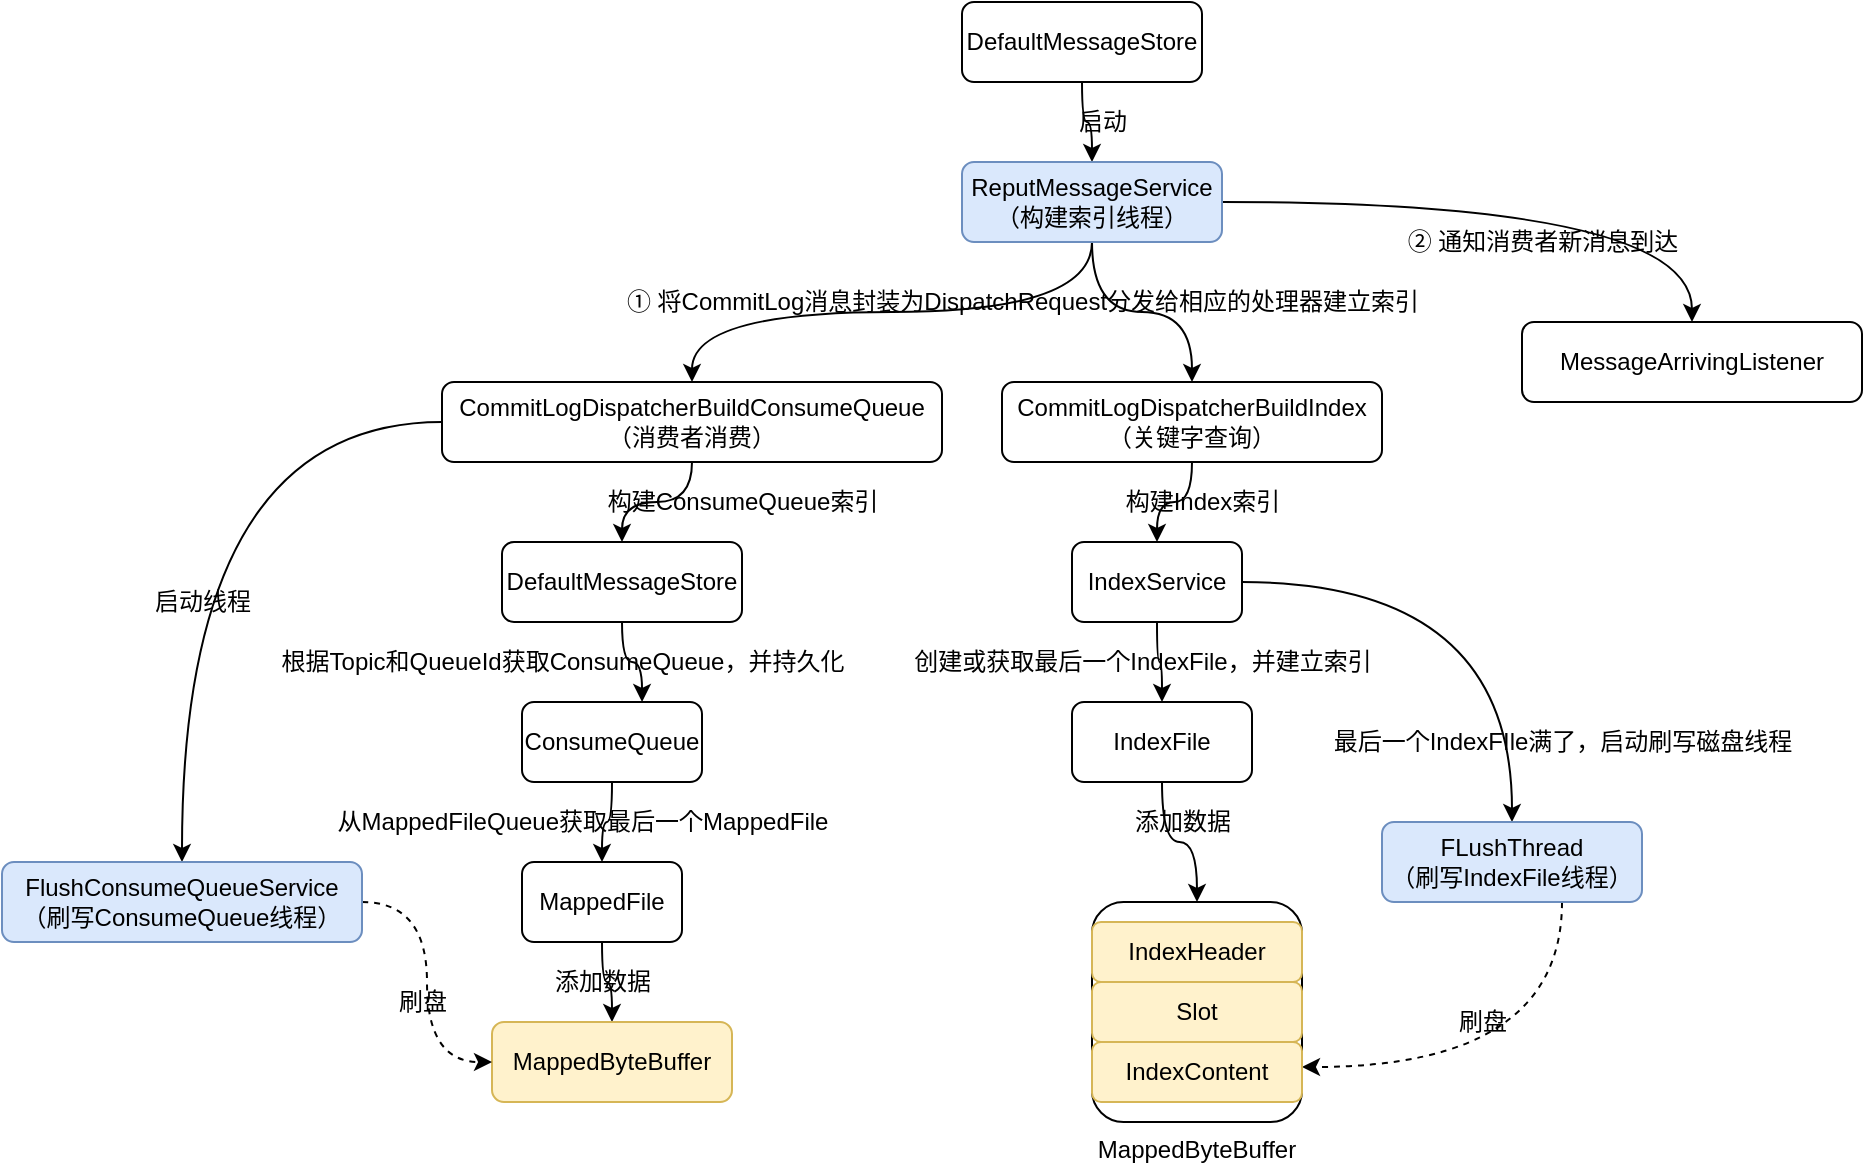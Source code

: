 <mxfile version="15.8.7" type="device"><diagram id="-US4CMwWERi2rpUqEjN_" name="第 1 页"><mxGraphModel dx="1770" dy="739" grid="1" gridSize="10" guides="1" tooltips="1" connect="1" arrows="1" fold="1" page="1" pageScale="1" pageWidth="827" pageHeight="1169" math="0" shadow="0"><root><mxCell id="0"/><mxCell id="1" parent="0"/><mxCell id="7c_yL36yWImojLZ8bLKS-3" style="edgeStyle=orthogonalEdgeStyle;rounded=0;orthogonalLoop=1;jettySize=auto;html=1;curved=1;" edge="1" parent="1" source="7c_yL36yWImojLZ8bLKS-1" target="7c_yL36yWImojLZ8bLKS-2"><mxGeometry relative="1" as="geometry"/></mxCell><mxCell id="7c_yL36yWImojLZ8bLKS-1" value="DefaultMessageStore" style="rounded=1;whiteSpace=wrap;html=1;" vertex="1" parent="1"><mxGeometry x="360" y="240" width="120" height="40" as="geometry"/></mxCell><mxCell id="7c_yL36yWImojLZ8bLKS-6" style="edgeStyle=orthogonalEdgeStyle;curved=1;rounded=0;orthogonalLoop=1;jettySize=auto;html=1;entryX=0.5;entryY=0;entryDx=0;entryDy=0;" edge="1" parent="1" source="7c_yL36yWImojLZ8bLKS-2" target="7c_yL36yWImojLZ8bLKS-5"><mxGeometry relative="1" as="geometry"/></mxCell><mxCell id="7c_yL36yWImojLZ8bLKS-9" style="edgeStyle=orthogonalEdgeStyle;curved=1;rounded=0;orthogonalLoop=1;jettySize=auto;html=1;exitX=0.5;exitY=1;exitDx=0;exitDy=0;" edge="1" parent="1" source="7c_yL36yWImojLZ8bLKS-2" target="7c_yL36yWImojLZ8bLKS-8"><mxGeometry relative="1" as="geometry"/></mxCell><mxCell id="7c_yL36yWImojLZ8bLKS-23" style="edgeStyle=orthogonalEdgeStyle;curved=1;rounded=0;orthogonalLoop=1;jettySize=auto;html=1;" edge="1" parent="1" source="7c_yL36yWImojLZ8bLKS-2" target="7c_yL36yWImojLZ8bLKS-22"><mxGeometry relative="1" as="geometry"/></mxCell><mxCell id="7c_yL36yWImojLZ8bLKS-2" value="ReputMessageService&lt;br&gt;（构建索引线程）" style="rounded=1;whiteSpace=wrap;html=1;fillColor=#dae8fc;strokeColor=#6c8ebf;" vertex="1" parent="1"><mxGeometry x="360" y="320" width="130" height="40" as="geometry"/></mxCell><mxCell id="7c_yL36yWImojLZ8bLKS-4" value="启动" style="text;html=1;align=center;verticalAlign=middle;resizable=0;points=[];autosize=1;strokeColor=none;fillColor=none;" vertex="1" parent="1"><mxGeometry x="410" y="290" width="40" height="20" as="geometry"/></mxCell><mxCell id="7c_yL36yWImojLZ8bLKS-5" value="MessageArrivingListener" style="rounded=1;whiteSpace=wrap;html=1;" vertex="1" parent="1"><mxGeometry x="640" y="400" width="170" height="40" as="geometry"/></mxCell><mxCell id="7c_yL36yWImojLZ8bLKS-7" value="② 通知消费者新消息到达" style="text;html=1;align=center;verticalAlign=middle;resizable=0;points=[];autosize=1;strokeColor=none;fillColor=none;" vertex="1" parent="1"><mxGeometry x="575" y="350" width="150" height="20" as="geometry"/></mxCell><mxCell id="7c_yL36yWImojLZ8bLKS-12" style="edgeStyle=orthogonalEdgeStyle;curved=1;rounded=0;orthogonalLoop=1;jettySize=auto;html=1;" edge="1" parent="1" source="7c_yL36yWImojLZ8bLKS-8" target="7c_yL36yWImojLZ8bLKS-11"><mxGeometry relative="1" as="geometry"/></mxCell><mxCell id="7c_yL36yWImojLZ8bLKS-47" style="edgeStyle=orthogonalEdgeStyle;curved=1;rounded=0;orthogonalLoop=1;jettySize=auto;html=1;" edge="1" parent="1" source="7c_yL36yWImojLZ8bLKS-8" target="7c_yL36yWImojLZ8bLKS-46"><mxGeometry relative="1" as="geometry"/></mxCell><mxCell id="7c_yL36yWImojLZ8bLKS-8" value="CommitLogDispatcherBuildConsumeQueue&lt;br&gt;（消费者消费）" style="rounded=1;whiteSpace=wrap;html=1;" vertex="1" parent="1"><mxGeometry x="100" y="430" width="250" height="40" as="geometry"/></mxCell><mxCell id="7c_yL36yWImojLZ8bLKS-10" value="① 将CommitLog消息封装为DispatchRequest分发给相应的处理器建立索引" style="text;html=1;align=center;verticalAlign=middle;resizable=0;points=[];autosize=1;strokeColor=none;fillColor=none;" vertex="1" parent="1"><mxGeometry x="185" y="380" width="410" height="20" as="geometry"/></mxCell><mxCell id="7c_yL36yWImojLZ8bLKS-16" style="edgeStyle=orthogonalEdgeStyle;curved=1;rounded=0;orthogonalLoop=1;jettySize=auto;html=1;entryX=0.667;entryY=0;entryDx=0;entryDy=0;entryPerimeter=0;" edge="1" parent="1" source="7c_yL36yWImojLZ8bLKS-11" target="7c_yL36yWImojLZ8bLKS-14"><mxGeometry relative="1" as="geometry"/></mxCell><mxCell id="7c_yL36yWImojLZ8bLKS-11" value="DefaultMessageStore" style="rounded=1;whiteSpace=wrap;html=1;" vertex="1" parent="1"><mxGeometry x="130" y="510" width="120" height="40" as="geometry"/></mxCell><mxCell id="7c_yL36yWImojLZ8bLKS-13" value="构建ConsumeQueue索引" style="text;html=1;align=center;verticalAlign=middle;resizable=0;points=[];autosize=1;strokeColor=none;fillColor=none;" vertex="1" parent="1"><mxGeometry x="175" y="480" width="150" height="20" as="geometry"/></mxCell><mxCell id="7c_yL36yWImojLZ8bLKS-20" style="edgeStyle=orthogonalEdgeStyle;curved=1;rounded=0;orthogonalLoop=1;jettySize=auto;html=1;entryX=0.5;entryY=0;entryDx=0;entryDy=0;" edge="1" parent="1" source="7c_yL36yWImojLZ8bLKS-14" target="7c_yL36yWImojLZ8bLKS-18"><mxGeometry relative="1" as="geometry"/></mxCell><mxCell id="7c_yL36yWImojLZ8bLKS-14" value="ConsumeQueue" style="rounded=1;whiteSpace=wrap;html=1;" vertex="1" parent="1"><mxGeometry x="140" y="590" width="90" height="40" as="geometry"/></mxCell><mxCell id="7c_yL36yWImojLZ8bLKS-17" value="根据Topic和QueueId获取ConsumeQueue，并持久化" style="text;html=1;align=center;verticalAlign=middle;resizable=0;points=[];autosize=1;strokeColor=none;fillColor=none;" vertex="1" parent="1"><mxGeometry x="10" y="560" width="300" height="20" as="geometry"/></mxCell><mxCell id="7c_yL36yWImojLZ8bLKS-35" style="edgeStyle=orthogonalEdgeStyle;curved=1;rounded=0;orthogonalLoop=1;jettySize=auto;html=1;" edge="1" parent="1" source="7c_yL36yWImojLZ8bLKS-18" target="7c_yL36yWImojLZ8bLKS-34"><mxGeometry relative="1" as="geometry"/></mxCell><mxCell id="7c_yL36yWImojLZ8bLKS-18" value="MappedFile" style="rounded=1;whiteSpace=wrap;html=1;" vertex="1" parent="1"><mxGeometry x="140" y="670" width="80" height="40" as="geometry"/></mxCell><mxCell id="7c_yL36yWImojLZ8bLKS-21" value="从MappedFileQueue获取最后一个MappedFile" style="text;html=1;align=center;verticalAlign=middle;resizable=0;points=[];autosize=1;strokeColor=none;fillColor=none;" vertex="1" parent="1"><mxGeometry x="40" y="640" width="260" height="20" as="geometry"/></mxCell><mxCell id="7c_yL36yWImojLZ8bLKS-25" style="edgeStyle=orthogonalEdgeStyle;curved=1;rounded=0;orthogonalLoop=1;jettySize=auto;html=1;" edge="1" parent="1" source="7c_yL36yWImojLZ8bLKS-22" target="7c_yL36yWImojLZ8bLKS-24"><mxGeometry relative="1" as="geometry"/></mxCell><mxCell id="7c_yL36yWImojLZ8bLKS-22" value="CommitLogDispatcherBuildIndex&lt;br&gt;（关键字查询）" style="rounded=1;whiteSpace=wrap;html=1;" vertex="1" parent="1"><mxGeometry x="380" y="430" width="190" height="40" as="geometry"/></mxCell><mxCell id="7c_yL36yWImojLZ8bLKS-28" style="edgeStyle=orthogonalEdgeStyle;curved=1;rounded=0;orthogonalLoop=1;jettySize=auto;html=1;entryX=0.5;entryY=0;entryDx=0;entryDy=0;" edge="1" parent="1" source="7c_yL36yWImojLZ8bLKS-24" target="7c_yL36yWImojLZ8bLKS-27"><mxGeometry relative="1" as="geometry"/></mxCell><mxCell id="7c_yL36yWImojLZ8bLKS-24" value="IndexService" style="rounded=1;whiteSpace=wrap;html=1;" vertex="1" parent="1"><mxGeometry x="415" y="510" width="85" height="40" as="geometry"/></mxCell><mxCell id="7c_yL36yWImojLZ8bLKS-26" value="构建Index索引" style="text;html=1;align=center;verticalAlign=middle;resizable=0;points=[];autosize=1;strokeColor=none;fillColor=none;" vertex="1" parent="1"><mxGeometry x="435" y="480" width="90" height="20" as="geometry"/></mxCell><mxCell id="7c_yL36yWImojLZ8bLKS-32" style="edgeStyle=orthogonalEdgeStyle;curved=1;rounded=0;orthogonalLoop=1;jettySize=auto;html=1;entryX=0.5;entryY=0;entryDx=0;entryDy=0;exitX=1;exitY=0.5;exitDx=0;exitDy=0;" edge="1" parent="1" source="7c_yL36yWImojLZ8bLKS-24" target="7c_yL36yWImojLZ8bLKS-30"><mxGeometry relative="1" as="geometry"/></mxCell><mxCell id="7c_yL36yWImojLZ8bLKS-42" style="edgeStyle=orthogonalEdgeStyle;curved=1;rounded=0;orthogonalLoop=1;jettySize=auto;html=1;entryX=0.5;entryY=0;entryDx=0;entryDy=0;" edge="1" parent="1" source="7c_yL36yWImojLZ8bLKS-27" target="7c_yL36yWImojLZ8bLKS-39"><mxGeometry relative="1" as="geometry"/></mxCell><mxCell id="7c_yL36yWImojLZ8bLKS-27" value="IndexFile" style="rounded=1;whiteSpace=wrap;html=1;" vertex="1" parent="1"><mxGeometry x="415" y="590" width="90" height="40" as="geometry"/></mxCell><mxCell id="7c_yL36yWImojLZ8bLKS-29" value="创建或获取最后一个IndexFile，并建立索引" style="text;html=1;align=center;verticalAlign=middle;resizable=0;points=[];autosize=1;strokeColor=none;fillColor=none;" vertex="1" parent="1"><mxGeometry x="330" y="560" width="240" height="20" as="geometry"/></mxCell><mxCell id="7c_yL36yWImojLZ8bLKS-38" style="edgeStyle=orthogonalEdgeStyle;curved=1;rounded=0;orthogonalLoop=1;jettySize=auto;html=1;entryX=1;entryY=0.75;entryDx=0;entryDy=0;dashed=1;" edge="1" parent="1" source="7c_yL36yWImojLZ8bLKS-30" target="7c_yL36yWImojLZ8bLKS-39"><mxGeometry relative="1" as="geometry"><mxPoint x="757.05" y="709.72" as="targetPoint"/><Array as="points"><mxPoint x="660" y="773"/></Array></mxGeometry></mxCell><mxCell id="7c_yL36yWImojLZ8bLKS-30" value="FLushThread&lt;br&gt;（刷写IndexFile线程）" style="rounded=1;whiteSpace=wrap;html=1;fillColor=#dae8fc;strokeColor=#6c8ebf;" vertex="1" parent="1"><mxGeometry x="570" y="650" width="130" height="40" as="geometry"/></mxCell><mxCell id="7c_yL36yWImojLZ8bLKS-33" value="最后一个IndexFIle满了，启动刷写磁盘线程" style="text;html=1;align=center;verticalAlign=middle;resizable=0;points=[];autosize=1;strokeColor=none;fillColor=none;" vertex="1" parent="1"><mxGeometry x="540" y="600" width="240" height="20" as="geometry"/></mxCell><mxCell id="7c_yL36yWImojLZ8bLKS-34" value="MappedByteBuffer" style="rounded=1;whiteSpace=wrap;html=1;fillColor=#fff2cc;strokeColor=#d6b656;" vertex="1" parent="1"><mxGeometry x="125" y="750" width="120" height="40" as="geometry"/></mxCell><mxCell id="7c_yL36yWImojLZ8bLKS-36" value="添加数据" style="text;html=1;align=center;verticalAlign=middle;resizable=0;points=[];autosize=1;strokeColor=none;fillColor=none;" vertex="1" parent="1"><mxGeometry x="150" y="720" width="60" height="20" as="geometry"/></mxCell><mxCell id="7c_yL36yWImojLZ8bLKS-39" value="&lt;span&gt;MappedByteBuffer&lt;/span&gt;" style="rounded=1;whiteSpace=wrap;html=1;labelPosition=center;verticalLabelPosition=bottom;align=center;verticalAlign=top;" vertex="1" parent="1"><mxGeometry x="425" y="690" width="105" height="110" as="geometry"/></mxCell><mxCell id="7c_yL36yWImojLZ8bLKS-40" value="IndexHeader" style="rounded=1;whiteSpace=wrap;html=1;fillColor=#fff2cc;strokeColor=#d6b656;" vertex="1" parent="1"><mxGeometry x="425" y="700" width="105" height="30" as="geometry"/></mxCell><mxCell id="7c_yL36yWImojLZ8bLKS-41" value="Slot" style="rounded=1;whiteSpace=wrap;html=1;fillColor=#fff2cc;strokeColor=#d6b656;" vertex="1" parent="1"><mxGeometry x="425" y="730" width="105" height="30" as="geometry"/></mxCell><mxCell id="7c_yL36yWImojLZ8bLKS-43" value="添加数据" style="text;html=1;align=center;verticalAlign=middle;resizable=0;points=[];autosize=1;strokeColor=none;fillColor=none;" vertex="1" parent="1"><mxGeometry x="440" y="640" width="60" height="20" as="geometry"/></mxCell><mxCell id="7c_yL36yWImojLZ8bLKS-44" value="IndexContent" style="rounded=1;whiteSpace=wrap;html=1;fillColor=#fff2cc;strokeColor=#d6b656;" vertex="1" parent="1"><mxGeometry x="425" y="760" width="105" height="30" as="geometry"/></mxCell><mxCell id="7c_yL36yWImojLZ8bLKS-45" value="刷盘" style="text;html=1;align=center;verticalAlign=middle;resizable=0;points=[];autosize=1;strokeColor=none;fillColor=none;" vertex="1" parent="1"><mxGeometry x="600" y="740" width="40" height="20" as="geometry"/></mxCell><mxCell id="7c_yL36yWImojLZ8bLKS-50" style="edgeStyle=orthogonalEdgeStyle;curved=1;rounded=0;orthogonalLoop=1;jettySize=auto;html=1;entryX=0;entryY=0.5;entryDx=0;entryDy=0;dashed=1;" edge="1" parent="1" source="7c_yL36yWImojLZ8bLKS-46" target="7c_yL36yWImojLZ8bLKS-34"><mxGeometry relative="1" as="geometry"/></mxCell><mxCell id="7c_yL36yWImojLZ8bLKS-46" value="FlushConsumeQueueService&lt;br&gt;（刷写ConsumeQueue线程）" style="rounded=1;whiteSpace=wrap;html=1;fillColor=#dae8fc;strokeColor=#6c8ebf;" vertex="1" parent="1"><mxGeometry x="-120" y="670" width="180" height="40" as="geometry"/></mxCell><mxCell id="7c_yL36yWImojLZ8bLKS-48" value="启动线程" style="text;html=1;align=center;verticalAlign=middle;resizable=0;points=[];autosize=1;strokeColor=none;fillColor=none;" vertex="1" parent="1"><mxGeometry x="-50" y="530" width="60" height="20" as="geometry"/></mxCell><mxCell id="7c_yL36yWImojLZ8bLKS-51" value="刷盘" style="text;html=1;align=center;verticalAlign=middle;resizable=0;points=[];autosize=1;strokeColor=none;fillColor=none;" vertex="1" parent="1"><mxGeometry x="70" y="730" width="40" height="20" as="geometry"/></mxCell></root></mxGraphModel></diagram></mxfile>
